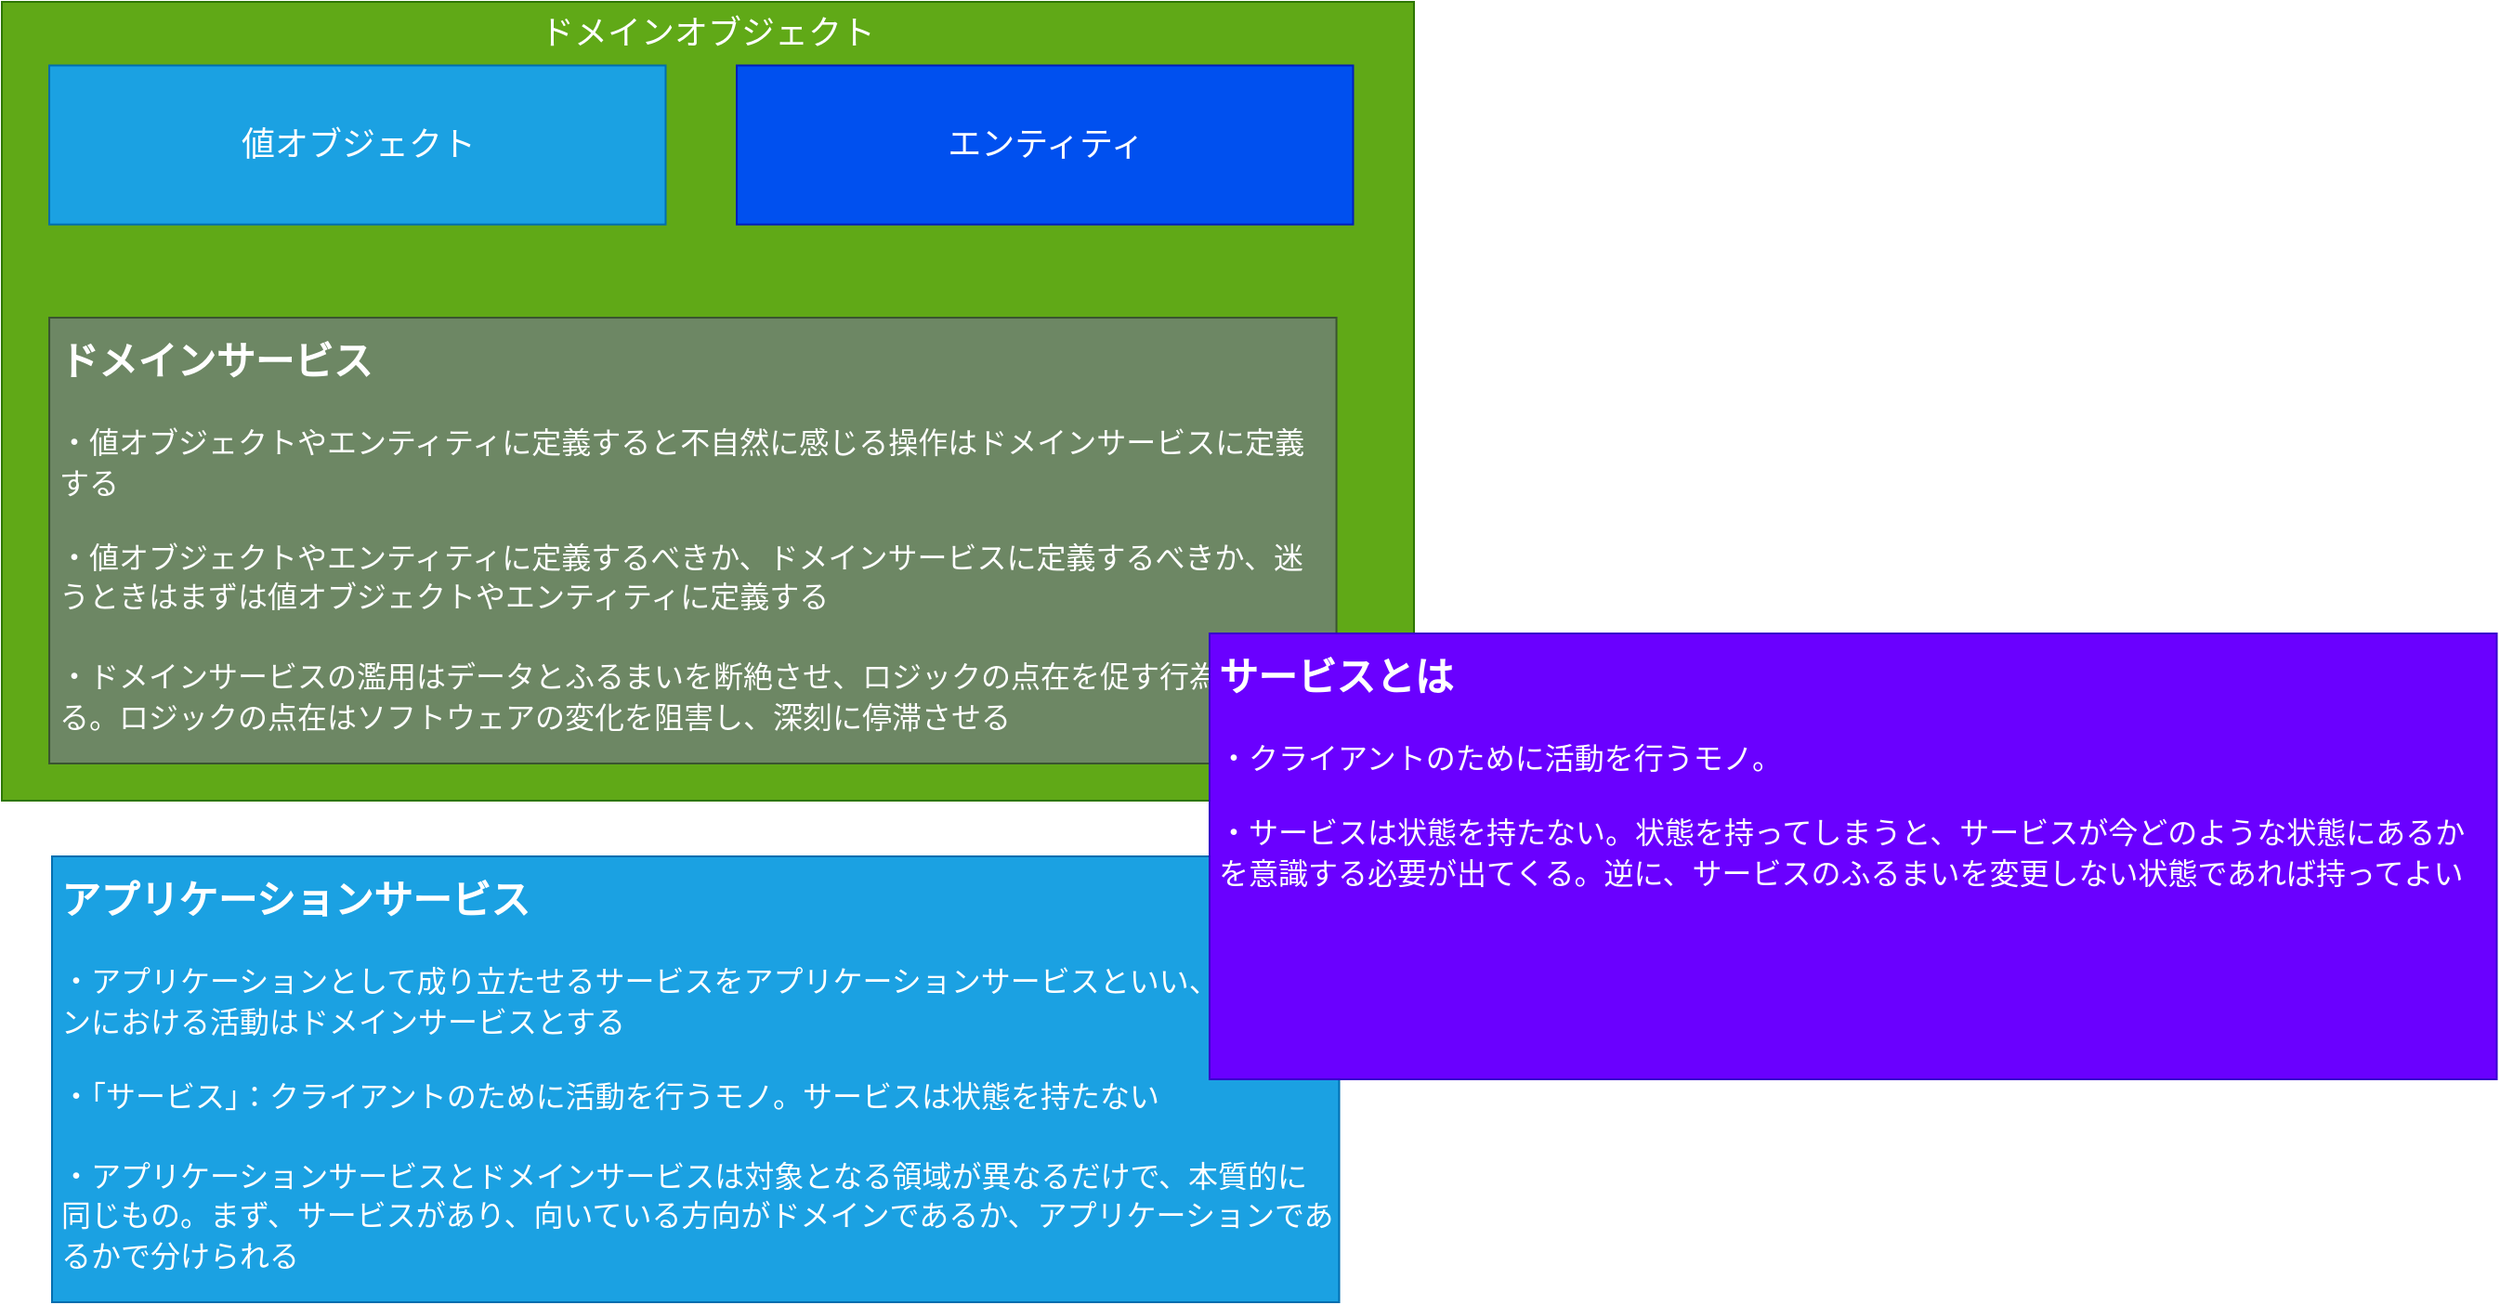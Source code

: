 <mxfile>
    <diagram id="J7o75HjcIceX8dAy3MRA" name="ページ1">
        <mxGraphModel dx="1282" dy="784" grid="1" gridSize="10" guides="1" tooltips="1" connect="1" arrows="1" fold="1" page="1" pageScale="1" pageWidth="827" pageHeight="1169" math="0" shadow="0">
            <root>
                <mxCell id="0"/>
                <mxCell id="1" parent="0"/>
                <mxCell id="2" value="ドメインオブジェクト" style="whiteSpace=wrap;html=1;align=center;verticalAlign=top;fontSize=18;movable=1;resizable=1;rotatable=1;deletable=1;editable=1;connectable=1;fillColor=#60a917;fontColor=#ffffff;strokeColor=#2D7600;flipH=1;flipV=1;" parent="1" vertex="1">
                    <mxGeometry x="40" y="20" width="760" height="430" as="geometry"/>
                </mxCell>
                <mxCell id="3" value="値オブジェクト" style="whiteSpace=wrap;html=1;align=center;verticalAlign=middle;fontSize=18;fillColor=#1ba1e2;fontColor=#ffffff;strokeColor=#006EAF;" parent="1" vertex="1">
                    <mxGeometry x="65.517" y="54.239" width="331.724" height="85.597" as="geometry"/>
                </mxCell>
                <mxCell id="11" value="エンティティ" style="whiteSpace=wrap;html=1;align=center;verticalAlign=middle;fontSize=18;fillColor=#0050ef;fontColor=#ffffff;strokeColor=#001DBC;" parent="1" vertex="1">
                    <mxGeometry x="435.517" y="54.239" width="331.724" height="85.597" as="geometry"/>
                </mxCell>
                <mxCell id="24" value="&lt;h3&gt;&lt;span style=&quot;background-color: initial;&quot;&gt;ドメインサービス&lt;/span&gt;&lt;/h3&gt;&lt;p&gt;&lt;font style=&quot;font-weight: normal; font-size: 16px;&quot;&gt;・値オブジェクトやエンティティに定義すると不自然に感じる操作はドメインサービスに定義する&lt;/font&gt;&lt;/p&gt;&lt;div&gt;&lt;span style=&quot;font-weight: 400;&quot;&gt;&lt;font style=&quot;font-size: 16px;&quot;&gt;・値オブジェクトやエンティティに定義するべきか、ドメインサービスに定義するべきか、迷うときはまずは値オブジェクトやエンティティに定義する&lt;/font&gt;&lt;/span&gt;&lt;/div&gt;&lt;div&gt;&lt;span style=&quot;font-weight: 400;&quot;&gt;&lt;font style=&quot;font-size: 16px;&quot;&gt;&lt;br&gt;&lt;/font&gt;&lt;/span&gt;&lt;/div&gt;&lt;div&gt;&lt;span style=&quot;font-size: 16px;&quot;&gt;・ドメインサービスの濫用はデータとふるまいを断絶させ、ロジックの点在を促す行為になる。ロジックの点在はソフトウェアの変化を阻害し、深刻に停滞させる&lt;/span&gt;&lt;/div&gt;" style="text;html=1;strokeColor=#3A5431;fillColor=#6d8764;spacing=5;spacingTop=-20;whiteSpace=wrap;overflow=hidden;rounded=0;fontSize=18;container=1;fontColor=#ffffff;" parent="1" vertex="1">
                    <mxGeometry x="65.52" y="190" width="692.76" height="240" as="geometry"/>
                </mxCell>
                <mxCell id="25" value="&lt;h3&gt;&lt;span style=&quot;background-color: initial;&quot;&gt;アプリケーションサービス&lt;/span&gt;&lt;/h3&gt;&lt;p&gt;&lt;font style=&quot;font-weight: normal; font-size: 16px;&quot;&gt;・アプリケーションとして成り立たせるサービスをアプリケーションサービスといい、ドメインにおける活動はドメインサービスとする&lt;/font&gt;&lt;/p&gt;&lt;div&gt;&lt;span style=&quot;font-weight: 400;&quot;&gt;&lt;font style=&quot;font-size: 16px;&quot;&gt;・「サービス」：クライアントのために活動を行うモノ。サービスは状態を持たない&lt;/font&gt;&lt;/span&gt;&lt;/div&gt;&lt;div&gt;&lt;span style=&quot;font-weight: 400;&quot;&gt;&lt;font style=&quot;font-size: 16px;&quot;&gt;&lt;br&gt;&lt;/font&gt;&lt;/span&gt;&lt;/div&gt;&lt;div&gt;&lt;span style=&quot;font-size: 16px;&quot;&gt;・アプリケーションサービスとドメインサービスは対象となる領域が異なるだけで、本質的に同じもの。まず、サービスがあり、向いている方向がドメインであるか、アプリケーションであるかで分けられる&lt;/span&gt;&lt;/div&gt;" style="text;html=1;strokeColor=#006EAF;fillColor=#1ba1e2;spacing=5;spacingTop=-20;whiteSpace=wrap;overflow=hidden;rounded=0;fontSize=18;container=1;fontColor=#ffffff;" vertex="1" parent="1">
                    <mxGeometry x="67" y="480" width="692.76" height="240" as="geometry"/>
                </mxCell>
                <mxCell id="26" value="&lt;h3&gt;&lt;span style=&quot;background-color: initial;&quot;&gt;サービスとは&lt;/span&gt;&lt;/h3&gt;&lt;p&gt;&lt;span style=&quot;font-size: 16px; background-color: initial;&quot;&gt;・クライアントのために活動を行うモノ。&lt;/span&gt;&lt;/p&gt;&lt;div&gt;&lt;p&gt;&lt;span style=&quot;font-size: 16px; background-color: initial;&quot;&gt;・&lt;/span&gt;&lt;span style=&quot;background-color: initial; font-size: 16px;&quot;&gt;サービスは状態を持たない。状態を持ってしまうと、サービスが今どのような状態にあるかを意識する必要が出てくる。逆に、サービスのふるまいを変更しない状態であれば持ってよい&lt;/span&gt;&lt;/p&gt;&lt;/div&gt;" style="text;html=1;strokeColor=#3700CC;fillColor=#6a00ff;spacing=5;spacingTop=-20;whiteSpace=wrap;overflow=hidden;rounded=0;fontSize=18;container=1;fontColor=#ffffff;" vertex="1" parent="1">
                    <mxGeometry x="690" y="360" width="692.76" height="240" as="geometry"/>
                </mxCell>
            </root>
        </mxGraphModel>
    </diagram>
</mxfile>